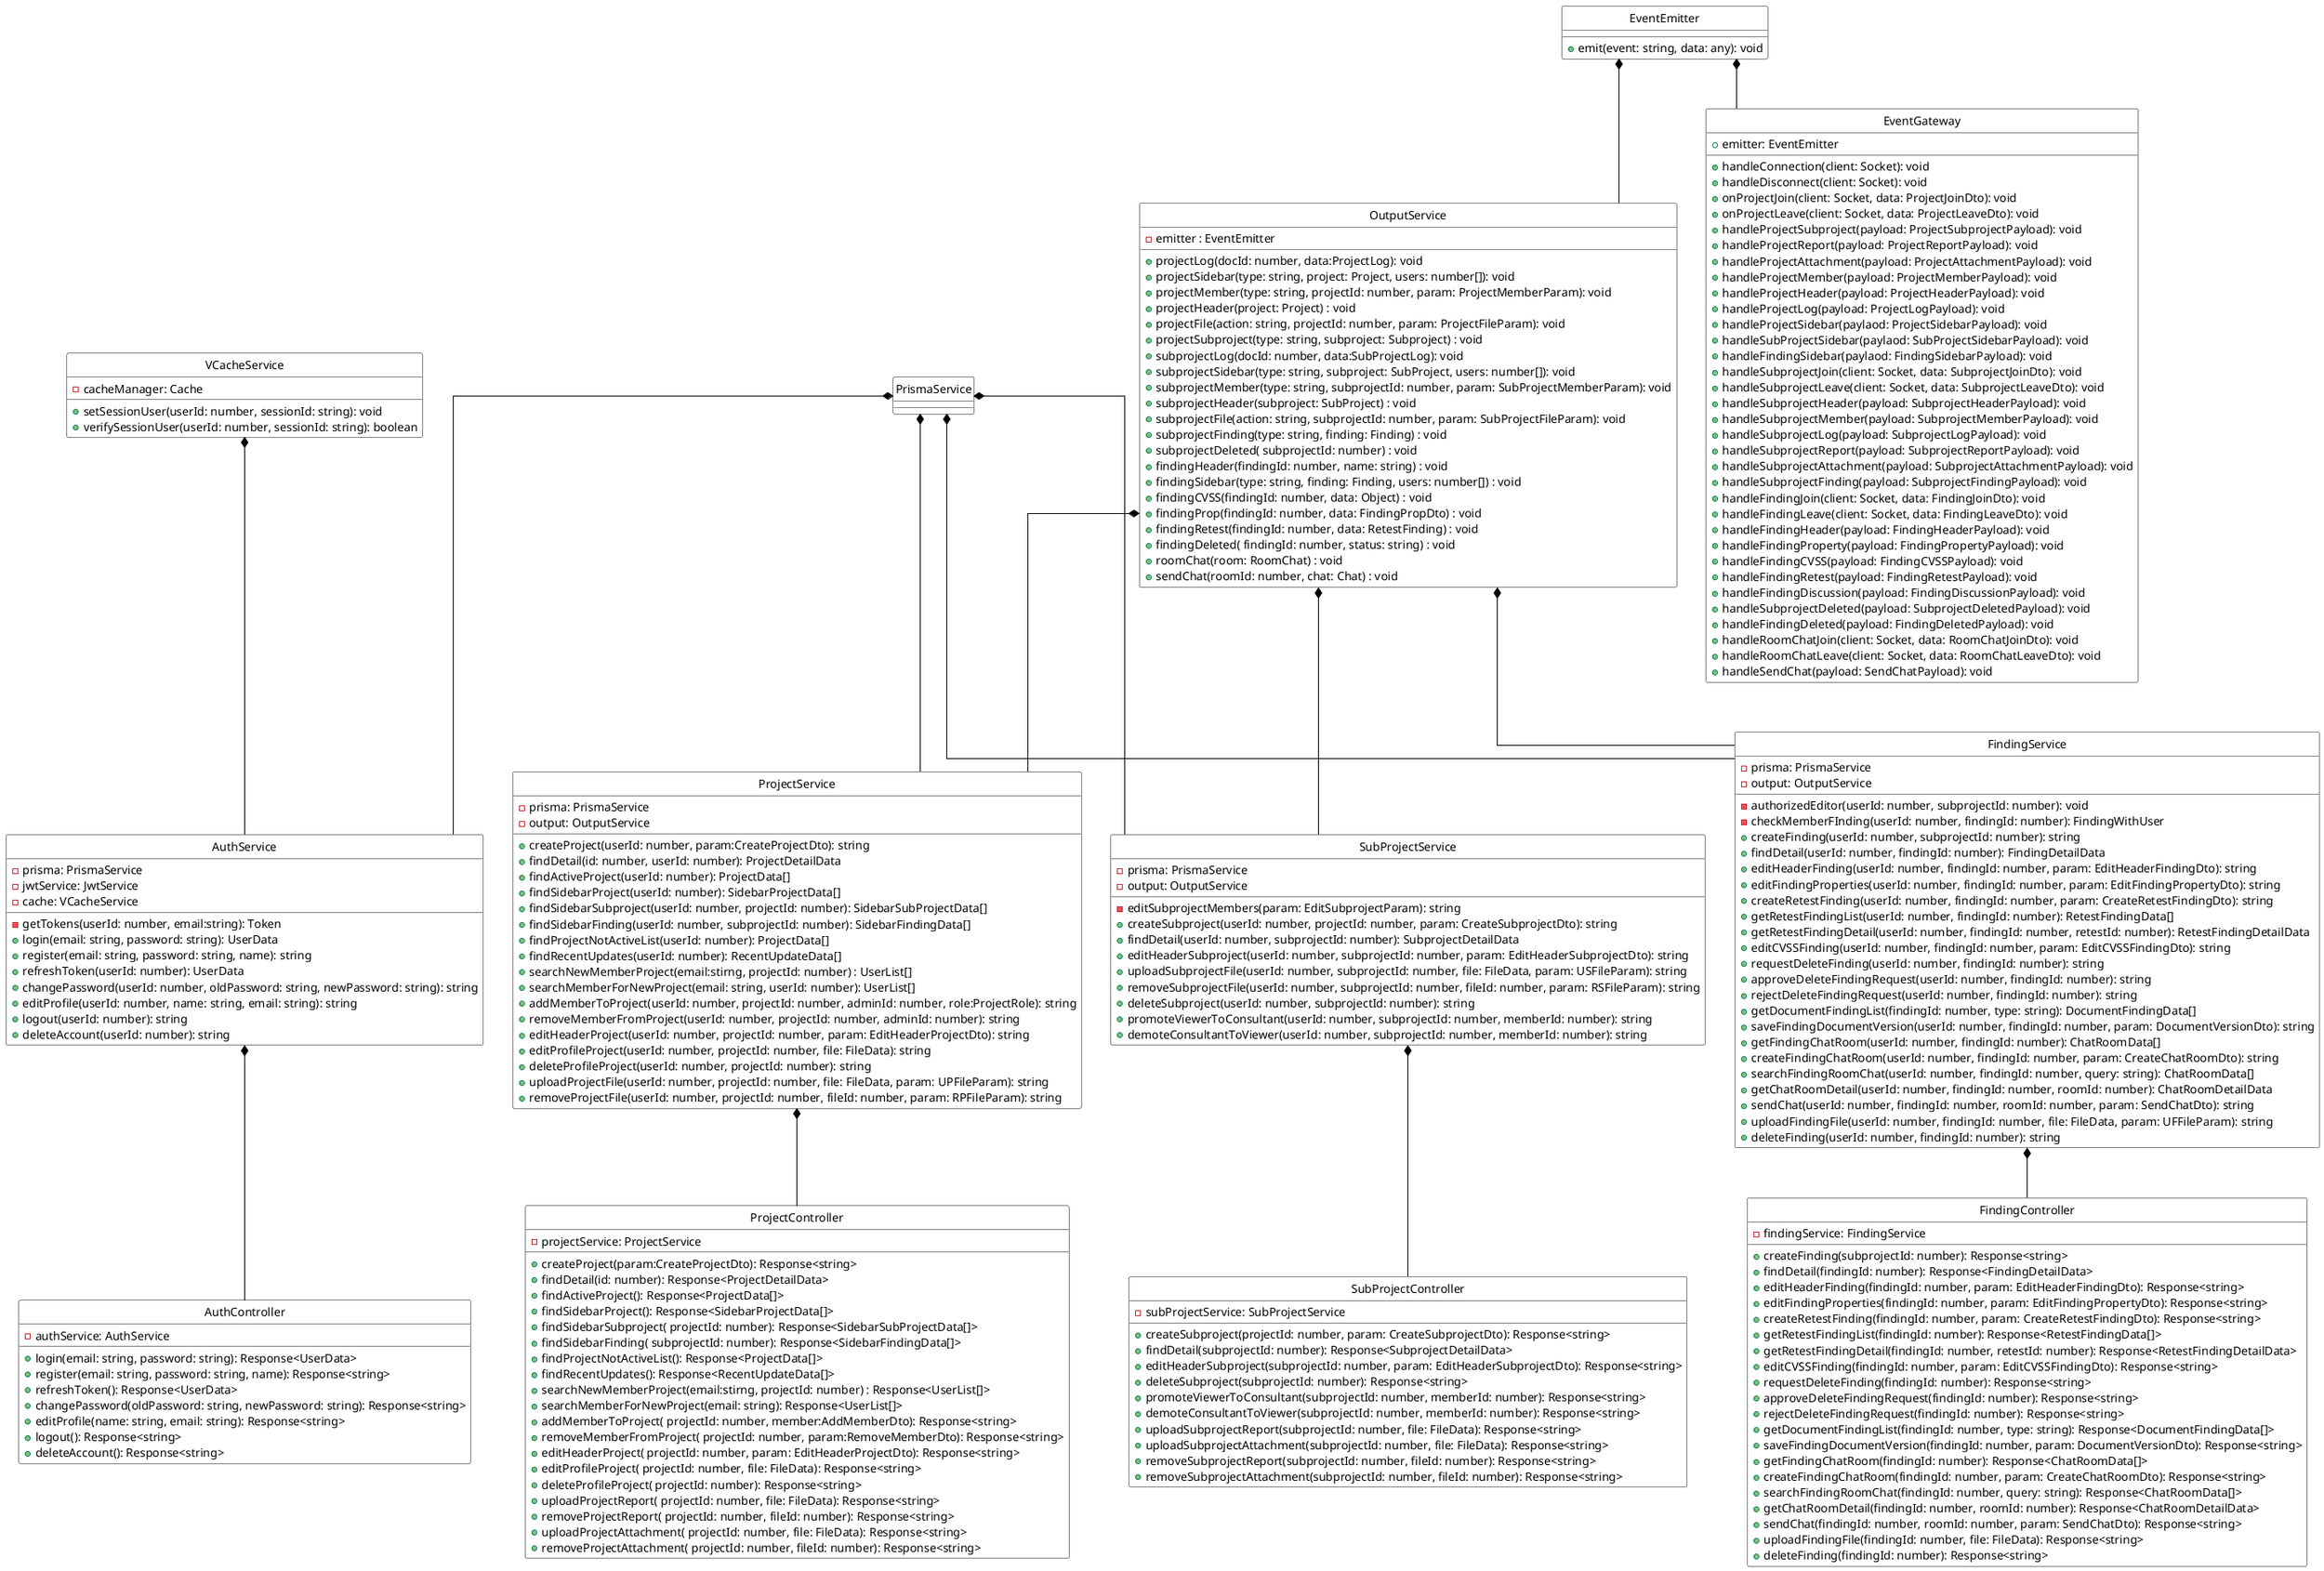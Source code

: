 @startuml
skinparam linetype polyline
skinparam linetype ortho
skinparam class {
BackgroundColor White
ArrowColor Black
BorderColor Black
}
hide circle

class PrismaService{
}

class AuthService{
    - prisma: PrismaService
    - jwtService: JwtService
    - cache: VCacheService
    - getTokens(userId: number, email:string): Token  
    + login(email: string, password: string): UserData
    + register(email: string, password: string, name): string
    + refreshToken(userId: number): UserData
    + changePassword(userId: number, oldPassword: string, newPassword: string): string
    + editProfile(userId: number, name: string, email: string): string
    + logout(userId: number): string
    + deleteAccount(userId: number): string
}

class AuthController{
    - authService: AuthService
    + login(email: string, password: string): Response<UserData>
    + register(email: string, password: string, name): Response<string>
    + refreshToken(): Response<UserData>
    + changePassword(oldPassword: string, newPassword: string): Response<string>
    + editProfile(name: string, email: string): Response<string>
    + logout(): Response<string>
    + deleteAccount(): Response<string>
}

class ProjectService{
    - prisma: PrismaService
    - output: OutputService
    + createProject(userId: number, param:CreateProjectDto): string
    + findDetail(id: number, userId: number): ProjectDetailData
    + findActiveProject(userId: number): ProjectData[]
    + findSidebarProject(userId: number): SidebarProjectData[]
    + findSidebarSubproject(userId: number, projectId: number): SidebarSubProjectData[]
    + findSidebarFinding(userId: number, subprojectId: number): SidebarFindingData[]
    + findProjectNotActiveList(userId: number): ProjectData[]
    + findRecentUpdates(userId: number): RecentUpdateData[]
    + searchNewMemberProject(email:stirng, projectId: number) : UserList[]
    + searchMemberForNewProject(email: string, userId: number): UserList[]
    + addMemberToProject(userId: number, projectId: number, adminId: number, role:ProjectRole): string
    + removeMemberFromProject(userId: number, projectId: number, adminId: number): string
    + editHeaderProject(userId: number, projectId: number, param: EditHeaderProjectDto): string
    + editProfileProject(userId: number, projectId: number, file: FileData): string
    + deleteProfileProject(userId: number, projectId: number): string
    + uploadProjectFile(userId: number, projectId: number, file: FileData, param: UPFileParam): string
    + removeProjectFile(userId: number, projectId: number, fileId: number, param: RPFileParam): string
}

class ProjectController{
    - projectService: ProjectService
    + createProject(param:CreateProjectDto): Response<string>
    + findDetail(id: number): Response<ProjectDetailData>
    + findActiveProject(): Response<ProjectData[]>
    + findSidebarProject(): Response<SidebarProjectData[]>
    + findSidebarSubproject( projectId: number): Response<SidebarSubProjectData[]>
    + findSidebarFinding( subprojectId: number): Response<SidebarFindingData[]>
    + findProjectNotActiveList(): Response<ProjectData[]>
    + findRecentUpdates(): Response<RecentUpdateData[]>
    + searchNewMemberProject(email:stirng, projectId: number) : Response<UserList[]>
    + searchMemberForNewProject(email: string): Response<UserList[]>
    + addMemberToProject( projectId: number, member:AddMemberDto): Response<string>
    + removeMemberFromProject( projectId: number, param:RemoveMemberDto): Response<string>
    + editHeaderProject( projectId: number, param: EditHeaderProjectDto): Response<string>
    + editProfileProject( projectId: number, file: FileData): Response<string>
    + deleteProfileProject( projectId: number): Response<string>
    + uploadProjectReport( projectId: number, file: FileData): Response<string>
    + removeProjectReport( projectId: number, fileId: number): Response<string>
    + uploadProjectAttachment( projectId: number, file: FileData): Response<string>
    + removeProjectAttachment( projectId: number, fileId: number): Response<string>
}


class SubProjectService{
    - prisma: PrismaService
    - output: OutputService
    - editSubprojectMembers(param: EditSubprojectParam): string
    + createSubproject(userId: number, projectId: number, param: CreateSubprojectDto): string
    + findDetail(userId: number, subprojectId: number): SubprojectDetailData
    + editHeaderSubproject(userId: number, subprojectId: number, param: EditHeaderSubprojectDto): string   
    + uploadSubprojectFile(userId: number, subprojectId: number, file: FileData, param: USFileParam): string
    + removeSubprojectFile(userId: number, subprojectId: number, fileId: number, param: RSFileParam): string
    + deleteSubproject(userId: number, subprojectId: number): string
    + promoteViewerToConsultant(userId: number, subprojectId: number, memberId: number): string  
    + demoteConsultantToViewer(userId: number, subprojectId: number, memberId: number): string  
}

class SubProjectController{
    - subProjectService: SubProjectService
    + createSubproject(projectId: number, param: CreateSubprojectDto): Response<string>
    + findDetail(subprojectId: number): Response<SubprojectDetailData>
    + editHeaderSubproject(subprojectId: number, param: EditHeaderSubprojectDto): Response<string>
    + deleteSubproject(subprojectId: number): Response<string>
    + promoteViewerToConsultant(subprojectId: number, memberId: number): Response<string>
    + demoteConsultantToViewer(subprojectId: number, memberId: number): Response<string>
    + uploadSubprojectReport(subprojectId: number, file: FileData): Response<string>
    + uploadSubprojectAttachment(subprojectId: number, file: FileData): Response<string>
    + removeSubprojectReport(subprojectId: number, fileId: number): Response<string>
    + removeSubprojectAttachment(subprojectId: number, fileId: number): Response<string>
}


class FindingService{
    - prisma: PrismaService
    - output: OutputService
    - authorizedEditor(userId: number, subprojectId: number): void
    - checkMemberFInding(userId: number, findingId: number): FindingWithUser
    + createFinding(userId: number, subprojectId: number): string
    + findDetail(userId: number, findingId: number): FindingDetailData
    + editHeaderFinding(userId: number, findingId: number, param: EditHeaderFindingDto): string
    + editFindingProperties(userId: number, findingId: number, param: EditFindingPropertyDto): string
    + createRetestFinding(userId: number, findingId: number, param: CreateRetestFindingDto): string
    + getRetestFindingList(userId: number, findingId: number): RetestFindingData[]
    + getRetestFindingDetail(userId: number, findingId: number, retestId: number): RetestFindingDetailData
    + editCVSSFinding(userId: number, findingId: number, param: EditCVSSFindingDto): string
    + requestDeleteFinding(userId: number, findingId: number): string
    + approveDeleteFindingRequest(userId: number, findingId: number): string
    + rejectDeleteFindingRequest(userId: number, findingId: number): string
    + getDocumentFindingList(findingId: number, type: string): DocumentFindingData[]
    + saveFindingDocumentVersion(userId: number, findingId: number, param: DocumentVersionDto): string
    + getFindingChatRoom(userId: number, findingId: number): ChatRoomData[]
    + createFindingChatRoom(userId: number, findingId: number, param: CreateChatRoomDto): string
    + searchFindingRoomChat(userId: number, findingId: number, query: string): ChatRoomData[]
    + getChatRoomDetail(userId: number, findingId: number, roomId: number): ChatRoomDetailData
    + sendChat(userId: number, findingId: number, roomId: number, param: SendChatDto): string
    + uploadFindingFile(userId: number, findingId: number, file: FileData, param: UFFileParam): string
    + deleteFinding(userId: number, findingId: number): string
}


class FindingController{
    - findingService: FindingService
    + createFinding(subprojectId: number): Response<string>
    + findDetail(findingId: number): Response<FindingDetailData>
    + editHeaderFinding(findingId: number, param: EditHeaderFindingDto): Response<string>
    + editFindingProperties(findingId: number, param: EditFindingPropertyDto): Response<string>
    + createRetestFinding(findingId: number, param: CreateRetestFindingDto): Response<string>
    + getRetestFindingList(findingId: number): Response<RetestFindingData[]>
    + getRetestFindingDetail(findingId: number, retestId: number): Response<RetestFindingDetailData>
    + editCVSSFinding(findingId: number, param: EditCVSSFindingDto): Response<string>
    + requestDeleteFinding(findingId: number): Response<string>
    + approveDeleteFindingRequest(findingId: number): Response<string>
    + rejectDeleteFindingRequest(findingId: number): Response<string>
    + getDocumentFindingList(findingId: number, type: string): Response<DocumentFindingData[]>
    + saveFindingDocumentVersion(findingId: number, param: DocumentVersionDto): Response<string>
    + getFindingChatRoom(findingId: number): Response<ChatRoomData[]>
    + createFindingChatRoom(findingId: number, param: CreateChatRoomDto): Response<string>
    + searchFindingRoomChat(findingId: number, query: string): Response<ChatRoomData[]>
    + getChatRoomDetail(findingId: number, roomId: number): Response<ChatRoomDetailData>
    + sendChat(findingId: number, roomId: number, param: SendChatDto): Response<string>
    + uploadFindingFile(findingId: number, file: FileData): Response<string>
    + deleteFinding(findingId: number): Response<string>
}


class OutputService{
    - emitter : EventEmitter
    + projectLog(docId: number, data:ProjectLog): void
    + projectSidebar(type: string, project: Project, users: number[]): void
    + projectMember(type: string, projectId: number, param: ProjectMemberParam): void
    + projectHeader(project: Project) : void
    + projectFile(action: string, projectId: number, param: ProjectFileParam): void
    + projectSubproject(type: string, subproject: Subproject) : void
    + subprojectLog(docId: number, data:SubProjectLog): void
    + subprojectSidebar(type: string, subproject: SubProject, users: number[]): void
    + subprojectMember(type: string, subprojectId: number, param: SubProjectMemberParam): void
    + subprojectHeader(subproject: SubProject) : void
    + subprojectFile(action: string, subprojectId: number, param: SubProjectFileParam): void
    + subprojectFinding(type: string, finding: Finding) : void
    + subprojectDeleted( subprojectId: number) : void
    + findingHeader(findingId: number, name: string) : void
    + findingSidebar(type: string, finding: Finding, users: number[]) : void
    + findingCVSS(findingId: number, data: Object) : void
    + findingProp(findingId: number, data: FindingPropDto) : void
    + findingRetest(findingId: number, data: RetestFinding) : void
    + findingDeleted( findingId: number, status: string) : void
    + roomChat(room: RoomChat) : void
    + sendChat(roomId: number, chat: Chat) : void

}

class EventGateway{
    + emitter: EventEmitter
    + handleConnection(client: Socket): void
    + handleDisconnect(client: Socket): void
    + onProjectJoin(client: Socket, data: ProjectJoinDto): void
    + onProjectLeave(client: Socket, data: ProjectLeaveDto): void
    + handleProjectSubproject(payload: ProjectSubprojectPayload): void
    + handleProjectReport(payload: ProjectReportPayload): void
    + handleProjectAttachment(payload: ProjectAttachmentPayload): void
    + handleProjectMember(payload: ProjectMemberPayload): void
    + handleProjectHeader(payload: ProjectHeaderPayload): void
    + handleProjectLog(payload: ProjectLogPayload): void
    + handleProjectSidebar(paylaod: ProjectSidebarPayload): void
    + handleSubProjectSidebar(paylaod: SubProjectSidebarPayload): void
    + handleFindingSidebar(paylaod: FindingSidebarPayload): void
    + handleSubprojectJoin(client: Socket, data: SubprojectJoinDto): void
    + handleSubprojectLeave(client: Socket, data: SubprojectLeaveDto): void
    + handleSubprojectHeader(payload: SubprojectHeaderPayload): void
    + handleSubprojectMember(payload: SubprojectMemberPayload): void
    + handleSubprojectLog(payload: SubprojectLogPayload): void
    + handleSubprojectReport(payload: SubprojectReportPayload): void
    + handleSubprojectAttachment(payload: SubprojectAttachmentPayload): void
    + handleSubprojectFinding(payload: SubprojectFindingPayload): void
    + handleFindingJoin(client: Socket, data: FindingJoinDto): void
    + handleFindingLeave(client: Socket, data: FindingLeaveDto): void
    + handleFindingHeader(payload: FindingHeaderPayload): void
    + handleFindingProperty(payload: FindingPropertyPayload): void
    + handleFindingCVSS(payload: FindingCVSSPayload): void
    + handleFindingRetest(payload: FindingRetestPayload): void
    + handleFindingDiscussion(payload: FindingDiscussionPayload): void
    + handleSubprojectDeleted(payload: SubprojectDeletedPayload): void
    + handleFindingDeleted(payload: FindingDeletedPayload): void
    + handleRoomChatJoin(client: Socket, data: RoomChatJoinDto): void
    + handleRoomChatLeave(client: Socket, data: RoomChatLeaveDto): void
    + handleSendChat(payload: SendChatPayload): void


    
}

class VCacheService{
    - cacheManager: Cache
    + setSessionUser(userId: number, sessionId: string): void
    + verifySessionUser(userId: number, sessionId: string): boolean
}

class EventEmitter{
    + emit(event: string, data: any): void
}


AuthService *-- AuthController
ProjectService *-- ProjectController
SubProjectService *-- SubProjectController
FindingService *-- FindingController
OutputService *-- ProjectService
OutputService *-- SubProjectService
OutputService *-- FindingService
VCacheService *-- AuthService
PrismaService *-- AuthService
PrismaService *-- ProjectService
PrismaService *-- SubProjectService
PrismaService *-- FindingService
EventEmitter *-- OutputService
EventEmitter *-- EventGateway





@enduml